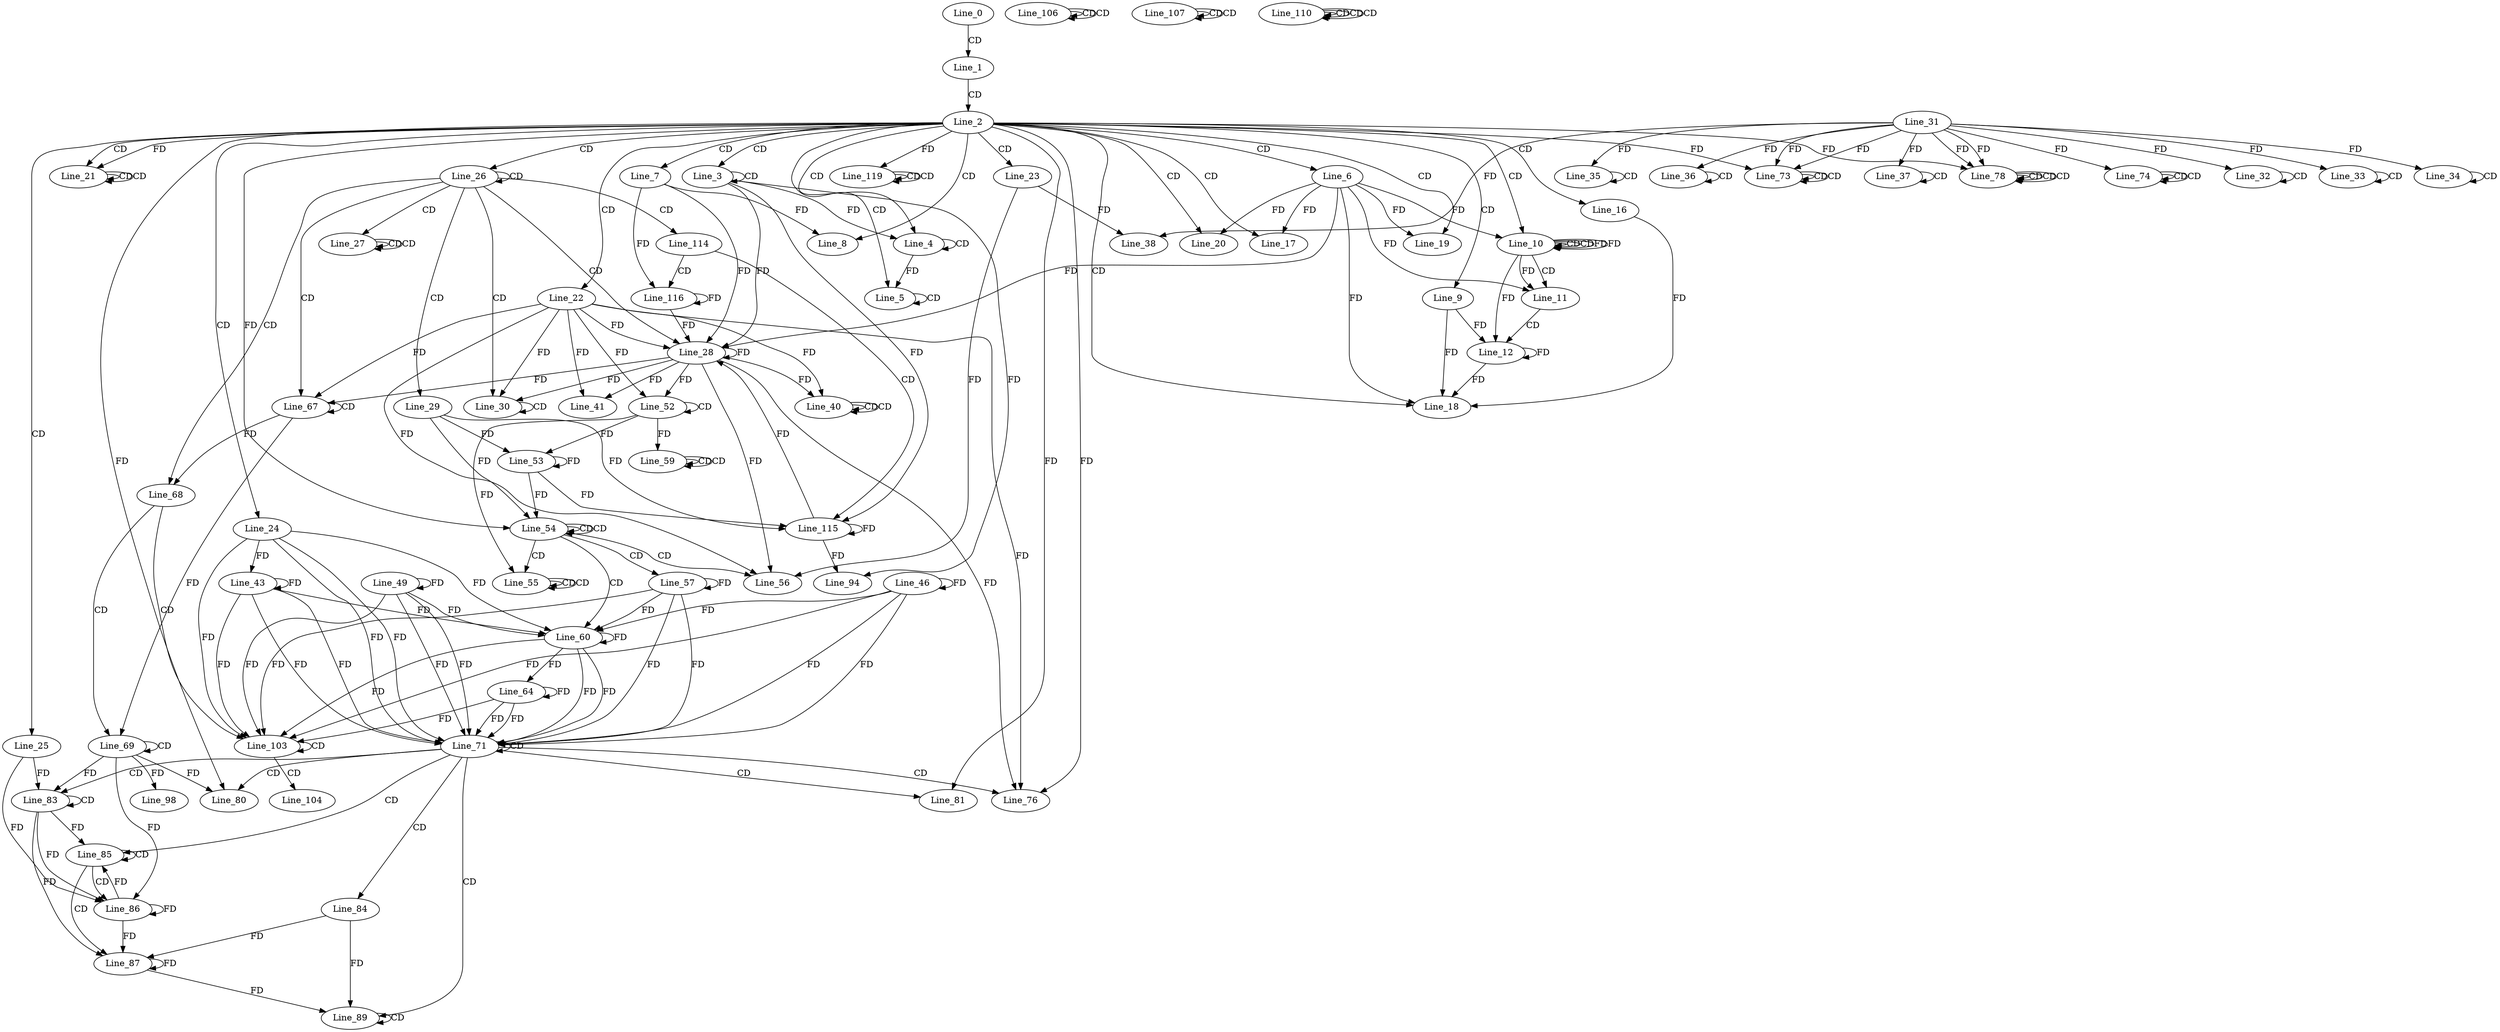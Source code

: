 digraph G {
  Line_0;
  Line_1;
  Line_2;
  Line_3;
  Line_3;
  Line_4;
  Line_4;
  Line_5;
  Line_5;
  Line_6;
  Line_7;
  Line_8;
  Line_9;
  Line_10;
  Line_10;
  Line_10;
  Line_10;
  Line_11;
  Line_11;
  Line_12;
  Line_16;
  Line_17;
  Line_18;
  Line_19;
  Line_19;
  Line_20;
  Line_20;
  Line_21;
  Line_21;
  Line_21;
  Line_21;
  Line_22;
  Line_23;
  Line_24;
  Line_25;
  Line_26;
  Line_27;
  Line_27;
  Line_27;
  Line_28;
  Line_28;
  Line_29;
  Line_30;
  Line_30;
  Line_32;
  Line_32;
  Line_31;
  Line_32;
  Line_33;
  Line_33;
  Line_33;
  Line_34;
  Line_34;
  Line_34;
  Line_35;
  Line_35;
  Line_35;
  Line_36;
  Line_36;
  Line_36;
  Line_37;
  Line_37;
  Line_37;
  Line_38;
  Line_40;
  Line_40;
  Line_40;
  Line_40;
  Line_41;
  Line_43;
  Line_46;
  Line_49;
  Line_52;
  Line_52;
  Line_53;
  Line_53;
  Line_54;
  Line_54;
  Line_54;
  Line_55;
  Line_55;
  Line_55;
  Line_55;
  Line_56;
  Line_56;
  Line_57;
  Line_59;
  Line_59;
  Line_59;
  Line_59;
  Line_60;
  Line_64;
  Line_67;
  Line_67;
  Line_68;
  Line_69;
  Line_69;
  Line_71;
  Line_71;
  Line_73;
  Line_73;
  Line_73;
  Line_73;
  Line_73;
  Line_73;
  Line_74;
  Line_74;
  Line_74;
  Line_74;
  Line_74;
  Line_74;
  Line_76;
  Line_76;
  Line_78;
  Line_78;
  Line_78;
  Line_78;
  Line_78;
  Line_78;
  Line_78;
  Line_78;
  Line_78;
  Line_80;
  Line_80;
  Line_81;
  Line_81;
  Line_83;
  Line_83;
  Line_84;
  Line_85;
  Line_86;
  Line_86;
  Line_87;
  Line_89;
  Line_89;
  Line_94;
  Line_98;
  Line_103;
  Line_103;
  Line_104;
  Line_104;
  Line_106;
  Line_106;
  Line_106;
  Line_106;
  Line_106;
  Line_106;
  Line_107;
  Line_107;
  Line_107;
  Line_107;
  Line_107;
  Line_107;
  Line_110;
  Line_110;
  Line_110;
  Line_110;
  Line_110;
  Line_110;
  Line_110;
  Line_110;
  Line_110;
  Line_114;
  Line_115;
  Line_115;
  Line_116;
  Line_119;
  Line_119;
  Line_119;
  Line_119;
  Line_0 -> Line_1 [ label="CD" ];
  Line_1 -> Line_2 [ label="CD" ];
  Line_2 -> Line_3 [ label="CD" ];
  Line_3 -> Line_3 [ label="CD" ];
  Line_2 -> Line_4 [ label="CD" ];
  Line_4 -> Line_4 [ label="CD" ];
  Line_3 -> Line_4 [ label="FD" ];
  Line_2 -> Line_5 [ label="CD" ];
  Line_5 -> Line_5 [ label="CD" ];
  Line_4 -> Line_5 [ label="FD" ];
  Line_2 -> Line_6 [ label="CD" ];
  Line_2 -> Line_7 [ label="CD" ];
  Line_2 -> Line_8 [ label="CD" ];
  Line_7 -> Line_8 [ label="FD" ];
  Line_2 -> Line_9 [ label="CD" ];
  Line_2 -> Line_10 [ label="CD" ];
  Line_10 -> Line_10 [ label="CD" ];
  Line_10 -> Line_10 [ label="CD" ];
  Line_6 -> Line_10 [ label="FD" ];
  Line_10 -> Line_10 [ label="FD" ];
  Line_10 -> Line_11 [ label="CD" ];
  Line_6 -> Line_11 [ label="FD" ];
  Line_10 -> Line_11 [ label="FD" ];
  Line_11 -> Line_12 [ label="CD" ];
  Line_12 -> Line_12 [ label="FD" ];
  Line_9 -> Line_12 [ label="FD" ];
  Line_10 -> Line_12 [ label="FD" ];
  Line_2 -> Line_16 [ label="CD" ];
  Line_2 -> Line_17 [ label="CD" ];
  Line_6 -> Line_17 [ label="FD" ];
  Line_2 -> Line_18 [ label="CD" ];
  Line_6 -> Line_18 [ label="FD" ];
  Line_16 -> Line_18 [ label="FD" ];
  Line_12 -> Line_18 [ label="FD" ];
  Line_9 -> Line_18 [ label="FD" ];
  Line_2 -> Line_19 [ label="CD" ];
  Line_6 -> Line_19 [ label="FD" ];
  Line_2 -> Line_20 [ label="CD" ];
  Line_6 -> Line_20 [ label="FD" ];
  Line_2 -> Line_21 [ label="CD" ];
  Line_21 -> Line_21 [ label="CD" ];
  Line_21 -> Line_21 [ label="CD" ];
  Line_2 -> Line_21 [ label="FD" ];
  Line_2 -> Line_22 [ label="CD" ];
  Line_2 -> Line_23 [ label="CD" ];
  Line_2 -> Line_24 [ label="CD" ];
  Line_2 -> Line_25 [ label="CD" ];
  Line_2 -> Line_26 [ label="CD" ];
  Line_26 -> Line_26 [ label="CD" ];
  Line_26 -> Line_27 [ label="CD" ];
  Line_27 -> Line_27 [ label="CD" ];
  Line_27 -> Line_27 [ label="CD" ];
  Line_26 -> Line_28 [ label="CD" ];
  Line_28 -> Line_28 [ label="FD" ];
  Line_22 -> Line_28 [ label="FD" ];
  Line_6 -> Line_28 [ label="FD" ];
  Line_3 -> Line_28 [ label="FD" ];
  Line_7 -> Line_28 [ label="FD" ];
  Line_26 -> Line_29 [ label="CD" ];
  Line_26 -> Line_30 [ label="CD" ];
  Line_30 -> Line_30 [ label="CD" ];
  Line_28 -> Line_30 [ label="FD" ];
  Line_22 -> Line_30 [ label="FD" ];
  Line_32 -> Line_32 [ label="CD" ];
  Line_31 -> Line_32 [ label="FD" ];
  Line_33 -> Line_33 [ label="CD" ];
  Line_31 -> Line_33 [ label="FD" ];
  Line_34 -> Line_34 [ label="CD" ];
  Line_31 -> Line_34 [ label="FD" ];
  Line_35 -> Line_35 [ label="CD" ];
  Line_31 -> Line_35 [ label="FD" ];
  Line_36 -> Line_36 [ label="CD" ];
  Line_31 -> Line_36 [ label="FD" ];
  Line_37 -> Line_37 [ label="CD" ];
  Line_31 -> Line_37 [ label="FD" ];
  Line_23 -> Line_38 [ label="FD" ];
  Line_31 -> Line_38 [ label="FD" ];
  Line_40 -> Line_40 [ label="CD" ];
  Line_40 -> Line_40 [ label="CD" ];
  Line_28 -> Line_40 [ label="FD" ];
  Line_22 -> Line_40 [ label="FD" ];
  Line_28 -> Line_41 [ label="FD" ];
  Line_22 -> Line_41 [ label="FD" ];
  Line_43 -> Line_43 [ label="FD" ];
  Line_24 -> Line_43 [ label="FD" ];
  Line_46 -> Line_46 [ label="FD" ];
  Line_49 -> Line_49 [ label="FD" ];
  Line_52 -> Line_52 [ label="CD" ];
  Line_28 -> Line_52 [ label="FD" ];
  Line_22 -> Line_52 [ label="FD" ];
  Line_29 -> Line_53 [ label="FD" ];
  Line_53 -> Line_53 [ label="FD" ];
  Line_52 -> Line_53 [ label="FD" ];
  Line_54 -> Line_54 [ label="CD" ];
  Line_54 -> Line_54 [ label="CD" ];
  Line_2 -> Line_54 [ label="FD" ];
  Line_29 -> Line_54 [ label="FD" ];
  Line_53 -> Line_54 [ label="FD" ];
  Line_54 -> Line_55 [ label="CD" ];
  Line_55 -> Line_55 [ label="CD" ];
  Line_55 -> Line_55 [ label="CD" ];
  Line_52 -> Line_55 [ label="FD" ];
  Line_54 -> Line_56 [ label="CD" ];
  Line_23 -> Line_56 [ label="FD" ];
  Line_28 -> Line_56 [ label="FD" ];
  Line_22 -> Line_56 [ label="FD" ];
  Line_54 -> Line_57 [ label="CD" ];
  Line_57 -> Line_57 [ label="FD" ];
  Line_59 -> Line_59 [ label="CD" ];
  Line_59 -> Line_59 [ label="CD" ];
  Line_52 -> Line_59 [ label="FD" ];
  Line_54 -> Line_60 [ label="CD" ];
  Line_43 -> Line_60 [ label="FD" ];
  Line_46 -> Line_60 [ label="FD" ];
  Line_49 -> Line_60 [ label="FD" ];
  Line_57 -> Line_60 [ label="FD" ];
  Line_60 -> Line_60 [ label="FD" ];
  Line_24 -> Line_60 [ label="FD" ];
  Line_60 -> Line_64 [ label="FD" ];
  Line_64 -> Line_64 [ label="FD" ];
  Line_26 -> Line_67 [ label="CD" ];
  Line_67 -> Line_67 [ label="CD" ];
  Line_28 -> Line_67 [ label="FD" ];
  Line_22 -> Line_67 [ label="FD" ];
  Line_26 -> Line_68 [ label="CD" ];
  Line_67 -> Line_68 [ label="FD" ];
  Line_68 -> Line_69 [ label="CD" ];
  Line_69 -> Line_69 [ label="CD" ];
  Line_67 -> Line_69 [ label="FD" ];
  Line_43 -> Line_71 [ label="FD" ];
  Line_46 -> Line_71 [ label="FD" ];
  Line_49 -> Line_71 [ label="FD" ];
  Line_57 -> Line_71 [ label="FD" ];
  Line_60 -> Line_71 [ label="FD" ];
  Line_64 -> Line_71 [ label="FD" ];
  Line_24 -> Line_71 [ label="FD" ];
  Line_71 -> Line_71 [ label="CD" ];
  Line_43 -> Line_71 [ label="FD" ];
  Line_46 -> Line_71 [ label="FD" ];
  Line_49 -> Line_71 [ label="FD" ];
  Line_57 -> Line_71 [ label="FD" ];
  Line_60 -> Line_71 [ label="FD" ];
  Line_64 -> Line_71 [ label="FD" ];
  Line_24 -> Line_71 [ label="FD" ];
  Line_73 -> Line_73 [ label="CD" ];
  Line_31 -> Line_73 [ label="FD" ];
  Line_73 -> Line_73 [ label="CD" ];
  Line_2 -> Line_73 [ label="FD" ];
  Line_31 -> Line_73 [ label="FD" ];
  Line_74 -> Line_74 [ label="CD" ];
  Line_31 -> Line_74 [ label="FD" ];
  Line_74 -> Line_74 [ label="CD" ];
  Line_71 -> Line_76 [ label="CD" ];
  Line_2 -> Line_76 [ label="FD" ];
  Line_28 -> Line_76 [ label="FD" ];
  Line_22 -> Line_76 [ label="FD" ];
  Line_78 -> Line_78 [ label="CD" ];
  Line_31 -> Line_78 [ label="FD" ];
  Line_78 -> Line_78 [ label="CD" ];
  Line_2 -> Line_78 [ label="FD" ];
  Line_31 -> Line_78 [ label="FD" ];
  Line_78 -> Line_78 [ label="CD" ];
  Line_71 -> Line_80 [ label="CD" ];
  Line_69 -> Line_80 [ label="FD" ];
  Line_2 -> Line_80 [ label="FD" ];
  Line_71 -> Line_81 [ label="CD" ];
  Line_2 -> Line_81 [ label="FD" ];
  Line_71 -> Line_83 [ label="CD" ];
  Line_83 -> Line_83 [ label="CD" ];
  Line_69 -> Line_83 [ label="FD" ];
  Line_25 -> Line_83 [ label="FD" ];
  Line_71 -> Line_84 [ label="CD" ];
  Line_71 -> Line_85 [ label="CD" ];
  Line_85 -> Line_85 [ label="CD" ];
  Line_83 -> Line_85 [ label="FD" ];
  Line_85 -> Line_86 [ label="CD" ];
  Line_86 -> Line_86 [ label="FD" ];
  Line_83 -> Line_86 [ label="FD" ];
  Line_69 -> Line_86 [ label="FD" ];
  Line_25 -> Line_86 [ label="FD" ];
  Line_85 -> Line_87 [ label="CD" ];
  Line_87 -> Line_87 [ label="FD" ];
  Line_84 -> Line_87 [ label="FD" ];
  Line_86 -> Line_87 [ label="FD" ];
  Line_83 -> Line_87 [ label="FD" ];
  Line_71 -> Line_89 [ label="CD" ];
  Line_87 -> Line_89 [ label="FD" ];
  Line_84 -> Line_89 [ label="FD" ];
  Line_89 -> Line_89 [ label="CD" ];
  Line_3 -> Line_94 [ label="FD" ];
  Line_69 -> Line_98 [ label="FD" ];
  Line_68 -> Line_103 [ label="CD" ];
  Line_103 -> Line_103 [ label="CD" ];
  Line_43 -> Line_103 [ label="FD" ];
  Line_46 -> Line_103 [ label="FD" ];
  Line_49 -> Line_103 [ label="FD" ];
  Line_57 -> Line_103 [ label="FD" ];
  Line_60 -> Line_103 [ label="FD" ];
  Line_64 -> Line_103 [ label="FD" ];
  Line_24 -> Line_103 [ label="FD" ];
  Line_103 -> Line_104 [ label="CD" ];
  Line_106 -> Line_106 [ label="CD" ];
  Line_106 -> Line_106 [ label="CD" ];
  Line_107 -> Line_107 [ label="CD" ];
  Line_107 -> Line_107 [ label="CD" ];
  Line_110 -> Line_110 [ label="CD" ];
  Line_110 -> Line_110 [ label="CD" ];
  Line_110 -> Line_110 [ label="CD" ];
  Line_26 -> Line_114 [ label="CD" ];
  Line_114 -> Line_115 [ label="CD" ];
  Line_115 -> Line_115 [ label="FD" ];
  Line_3 -> Line_115 [ label="FD" ];
  Line_29 -> Line_115 [ label="FD" ];
  Line_53 -> Line_115 [ label="FD" ];
  Line_114 -> Line_116 [ label="CD" ];
  Line_116 -> Line_116 [ label="FD" ];
  Line_7 -> Line_116 [ label="FD" ];
  Line_119 -> Line_119 [ label="CD" ];
  Line_119 -> Line_119 [ label="CD" ];
  Line_2 -> Line_119 [ label="FD" ];
  Line_10 -> Line_10 [ label="FD" ];
  Line_115 -> Line_28 [ label="FD" ];
  Line_116 -> Line_28 [ label="FD" ];
  Line_115 -> Line_94 [ label="FD" ];
  Line_86 -> Line_85 [ label="FD" ];
}
